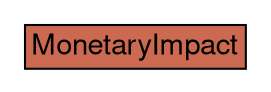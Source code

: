 digraph MonetaryImpact {
	graph [bb="0,0,121,36",
		rankdir=LR
	];
	node [label="\N"];
	MonetaryImpact	 [height=0.5,
		label=<<table BORDER="0" CELLBORDER="1" CELLSPACING="0"> <tr> <td BGCOLOR="#cc6a51" HREF="/html/IODEFv2/MonetaryImpact.html" TITLE="The MonetaryImpact class describes the financial impact of the activity on an organization. For example, this impact may consider losses due to the cost of the investigation or recovery, diminished productivity of the staff, or a tarnished reputation that will affect future opportunities. "><FONT FACE="Nimbus Sans L">MonetaryImpact</FONT></td> </tr>" %</table>>,
		pos="60.5,18",
		shape=plaintext,
		width=1.6806];
}
